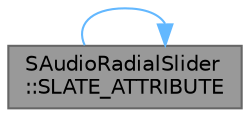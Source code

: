 digraph "SAudioRadialSlider::SLATE_ATTRIBUTE"
{
 // INTERACTIVE_SVG=YES
 // LATEX_PDF_SIZE
  bgcolor="transparent";
  edge [fontname=Helvetica,fontsize=10,labelfontname=Helvetica,labelfontsize=10];
  node [fontname=Helvetica,fontsize=10,shape=box,height=0.2,width=0.4];
  rankdir="LR";
  Node1 [id="Node000001",label="SAudioRadialSlider\l::SLATE_ATTRIBUTE",height=0.2,width=0.4,color="gray40", fillcolor="grey60", style="filled", fontcolor="black",tooltip="The widget layout."];
  Node1 -> Node1 [id="edge1_Node000001_Node000001",color="steelblue1",style="solid",tooltip=" "];
}
